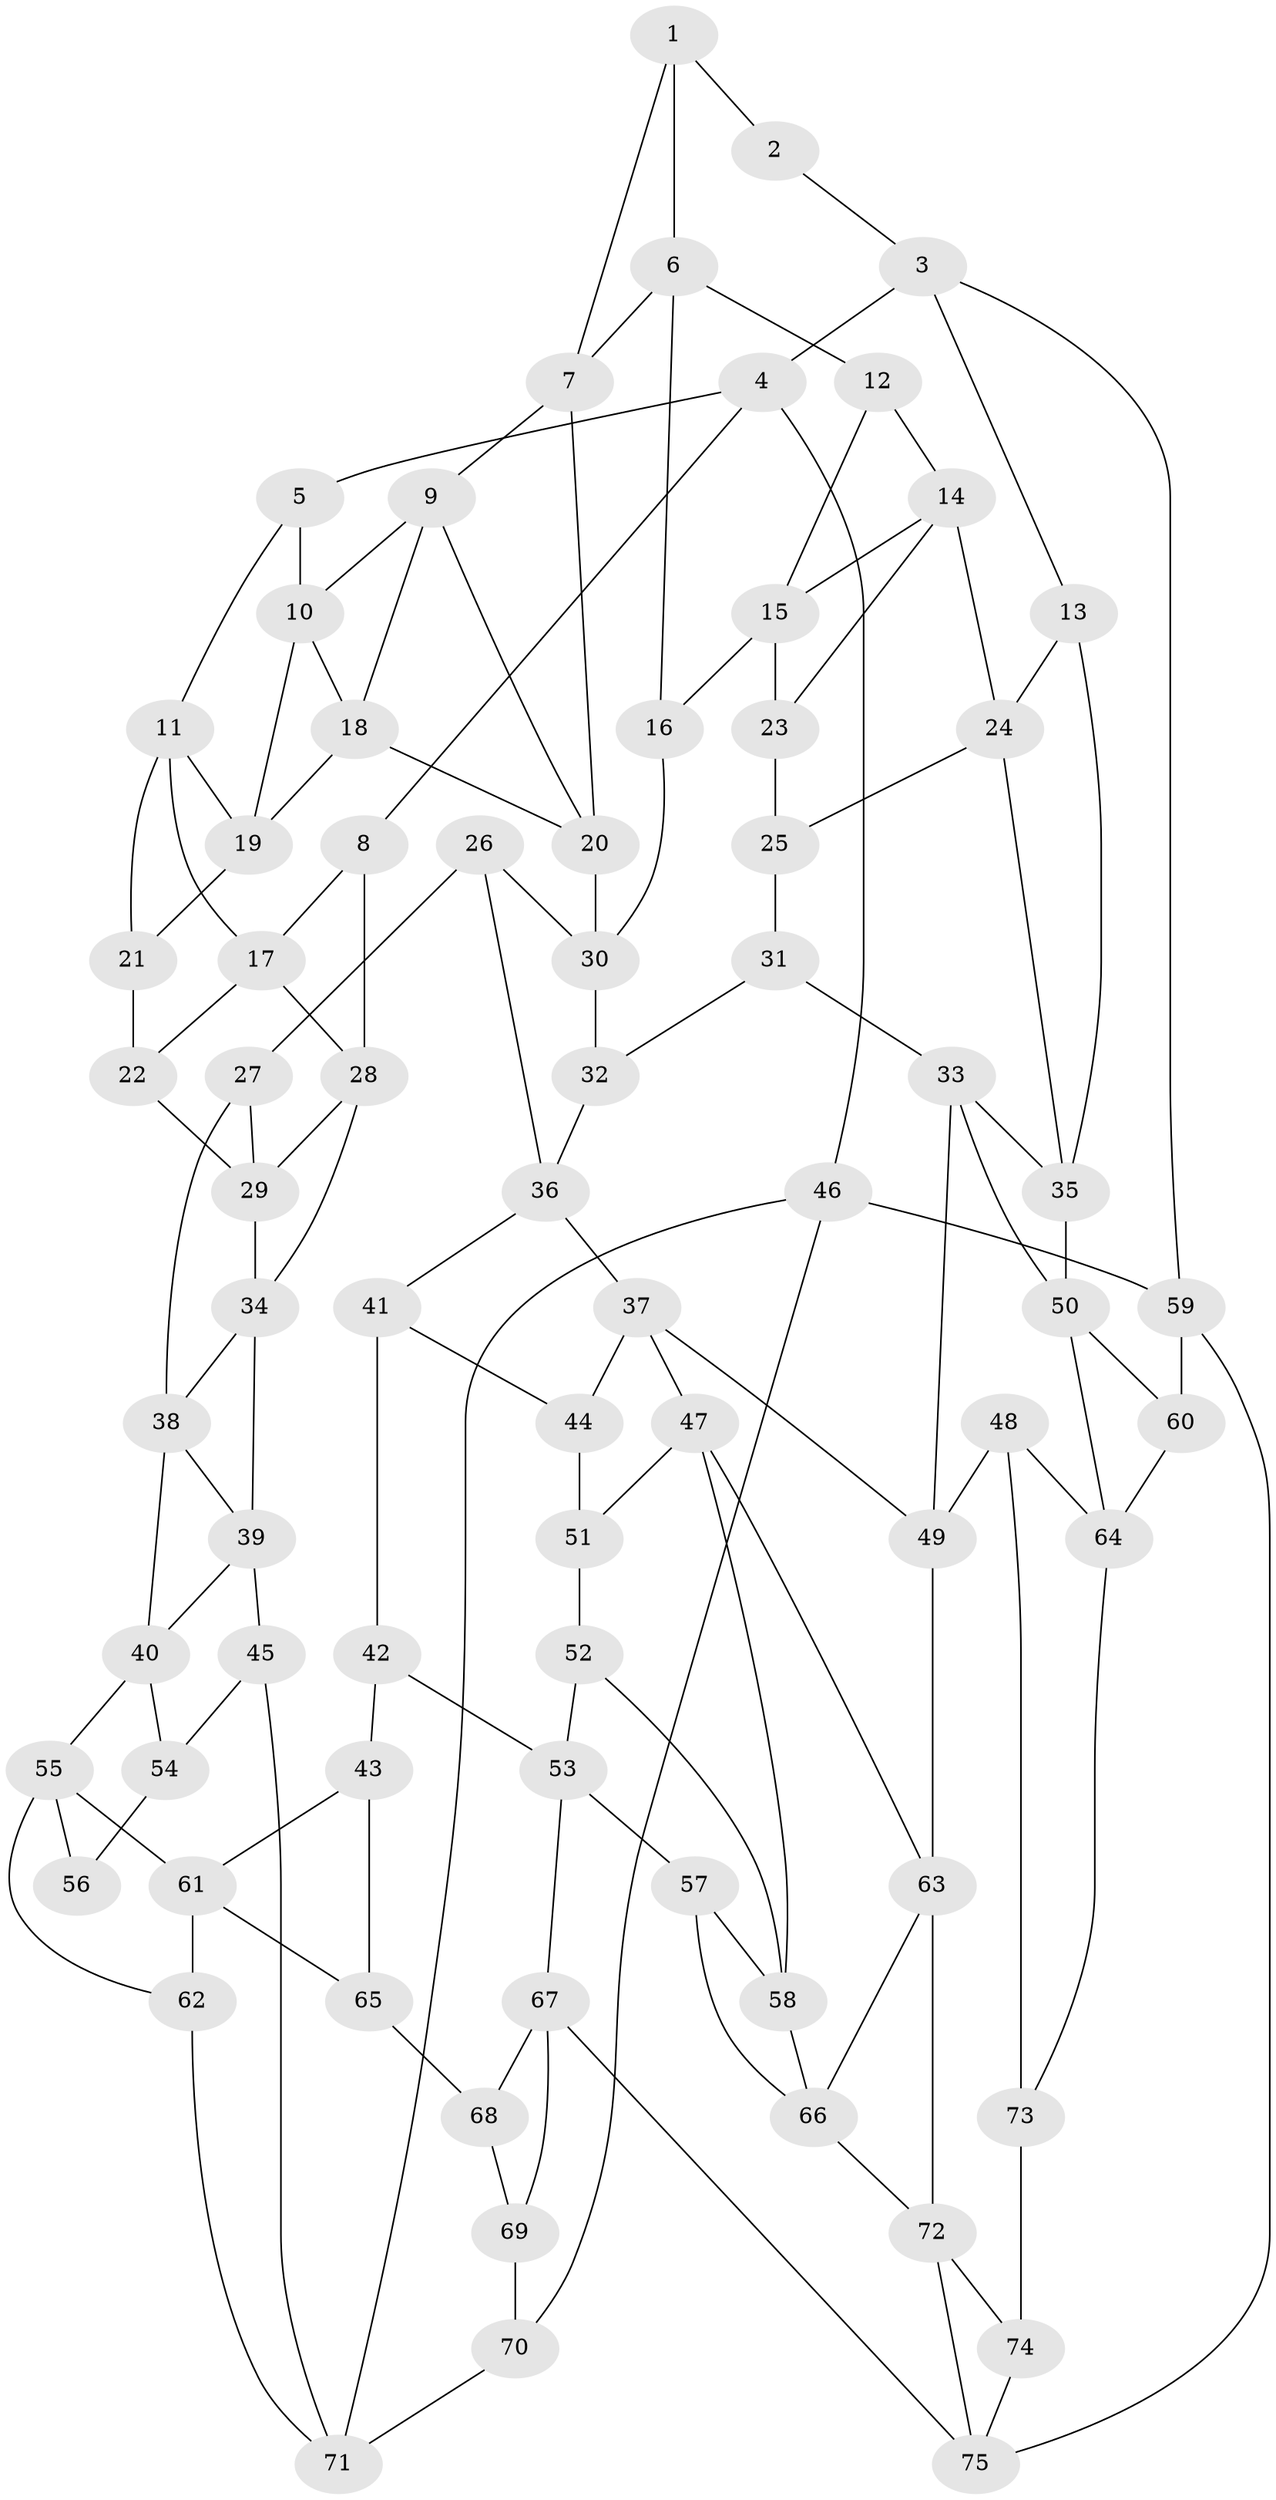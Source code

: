 // original degree distribution, {3: 0.024193548387096774, 5: 0.49193548387096775, 4: 0.24193548387096775, 6: 0.24193548387096775}
// Generated by graph-tools (version 1.1) at 2025/38/03/04/25 23:38:27]
// undirected, 75 vertices, 132 edges
graph export_dot {
  node [color=gray90,style=filled];
  1;
  2;
  3;
  4;
  5;
  6;
  7;
  8;
  9;
  10;
  11;
  12;
  13;
  14;
  15;
  16;
  17;
  18;
  19;
  20;
  21;
  22;
  23;
  24;
  25;
  26;
  27;
  28;
  29;
  30;
  31;
  32;
  33;
  34;
  35;
  36;
  37;
  38;
  39;
  40;
  41;
  42;
  43;
  44;
  45;
  46;
  47;
  48;
  49;
  50;
  51;
  52;
  53;
  54;
  55;
  56;
  57;
  58;
  59;
  60;
  61;
  62;
  63;
  64;
  65;
  66;
  67;
  68;
  69;
  70;
  71;
  72;
  73;
  74;
  75;
  1 -- 2 [weight=1.0];
  1 -- 6 [weight=1.0];
  1 -- 7 [weight=1.0];
  2 -- 3 [weight=1.0];
  3 -- 4 [weight=1.0];
  3 -- 13 [weight=1.0];
  3 -- 59 [weight=1.0];
  4 -- 5 [weight=1.0];
  4 -- 8 [weight=1.0];
  4 -- 46 [weight=1.0];
  5 -- 10 [weight=1.0];
  5 -- 11 [weight=1.0];
  6 -- 7 [weight=1.0];
  6 -- 12 [weight=1.0];
  6 -- 16 [weight=1.0];
  7 -- 9 [weight=1.0];
  7 -- 20 [weight=1.0];
  8 -- 17 [weight=1.0];
  8 -- 28 [weight=1.0];
  9 -- 10 [weight=1.0];
  9 -- 18 [weight=1.0];
  9 -- 20 [weight=1.0];
  10 -- 18 [weight=1.0];
  10 -- 19 [weight=1.0];
  11 -- 17 [weight=1.0];
  11 -- 19 [weight=1.0];
  11 -- 21 [weight=1.0];
  12 -- 14 [weight=1.0];
  12 -- 15 [weight=1.0];
  13 -- 24 [weight=1.0];
  13 -- 35 [weight=1.0];
  14 -- 15 [weight=1.0];
  14 -- 23 [weight=1.0];
  14 -- 24 [weight=1.0];
  15 -- 16 [weight=1.0];
  15 -- 23 [weight=1.0];
  16 -- 30 [weight=1.0];
  17 -- 22 [weight=1.0];
  17 -- 28 [weight=1.0];
  18 -- 19 [weight=1.0];
  18 -- 20 [weight=1.0];
  19 -- 21 [weight=1.0];
  20 -- 30 [weight=1.0];
  21 -- 22 [weight=2.0];
  22 -- 29 [weight=1.0];
  23 -- 25 [weight=1.0];
  24 -- 25 [weight=1.0];
  24 -- 35 [weight=1.0];
  25 -- 31 [weight=1.0];
  26 -- 27 [weight=1.0];
  26 -- 30 [weight=1.0];
  26 -- 36 [weight=1.0];
  27 -- 29 [weight=1.0];
  27 -- 38 [weight=1.0];
  28 -- 29 [weight=1.0];
  28 -- 34 [weight=1.0];
  29 -- 34 [weight=1.0];
  30 -- 32 [weight=1.0];
  31 -- 32 [weight=1.0];
  31 -- 33 [weight=1.0];
  32 -- 36 [weight=1.0];
  33 -- 35 [weight=1.0];
  33 -- 49 [weight=1.0];
  33 -- 50 [weight=1.0];
  34 -- 38 [weight=1.0];
  34 -- 39 [weight=1.0];
  35 -- 50 [weight=1.0];
  36 -- 37 [weight=1.0];
  36 -- 41 [weight=1.0];
  37 -- 44 [weight=1.0];
  37 -- 47 [weight=1.0];
  37 -- 49 [weight=1.0];
  38 -- 39 [weight=1.0];
  38 -- 40 [weight=1.0];
  39 -- 40 [weight=1.0];
  39 -- 45 [weight=1.0];
  40 -- 54 [weight=1.0];
  40 -- 55 [weight=1.0];
  41 -- 42 [weight=1.0];
  41 -- 44 [weight=1.0];
  42 -- 43 [weight=1.0];
  42 -- 53 [weight=1.0];
  43 -- 61 [weight=1.0];
  43 -- 65 [weight=1.0];
  44 -- 51 [weight=2.0];
  45 -- 54 [weight=1.0];
  45 -- 71 [weight=1.0];
  46 -- 59 [weight=1.0];
  46 -- 70 [weight=1.0];
  46 -- 71 [weight=1.0];
  47 -- 51 [weight=1.0];
  47 -- 58 [weight=1.0];
  47 -- 63 [weight=1.0];
  48 -- 49 [weight=1.0];
  48 -- 64 [weight=1.0];
  48 -- 73 [weight=1.0];
  49 -- 63 [weight=1.0];
  50 -- 60 [weight=1.0];
  50 -- 64 [weight=1.0];
  51 -- 52 [weight=1.0];
  52 -- 53 [weight=1.0];
  52 -- 58 [weight=1.0];
  53 -- 57 [weight=1.0];
  53 -- 67 [weight=1.0];
  54 -- 56 [weight=2.0];
  55 -- 56 [weight=1.0];
  55 -- 61 [weight=1.0];
  55 -- 62 [weight=1.0];
  57 -- 58 [weight=1.0];
  57 -- 66 [weight=1.0];
  58 -- 66 [weight=1.0];
  59 -- 60 [weight=1.0];
  59 -- 75 [weight=1.0];
  60 -- 64 [weight=1.0];
  61 -- 62 [weight=1.0];
  61 -- 65 [weight=1.0];
  62 -- 71 [weight=1.0];
  63 -- 66 [weight=1.0];
  63 -- 72 [weight=1.0];
  64 -- 73 [weight=1.0];
  65 -- 68 [weight=2.0];
  66 -- 72 [weight=1.0];
  67 -- 68 [weight=1.0];
  67 -- 69 [weight=1.0];
  67 -- 75 [weight=1.0];
  68 -- 69 [weight=1.0];
  69 -- 70 [weight=1.0];
  70 -- 71 [weight=1.0];
  72 -- 74 [weight=1.0];
  72 -- 75 [weight=1.0];
  73 -- 74 [weight=2.0];
  74 -- 75 [weight=1.0];
}
